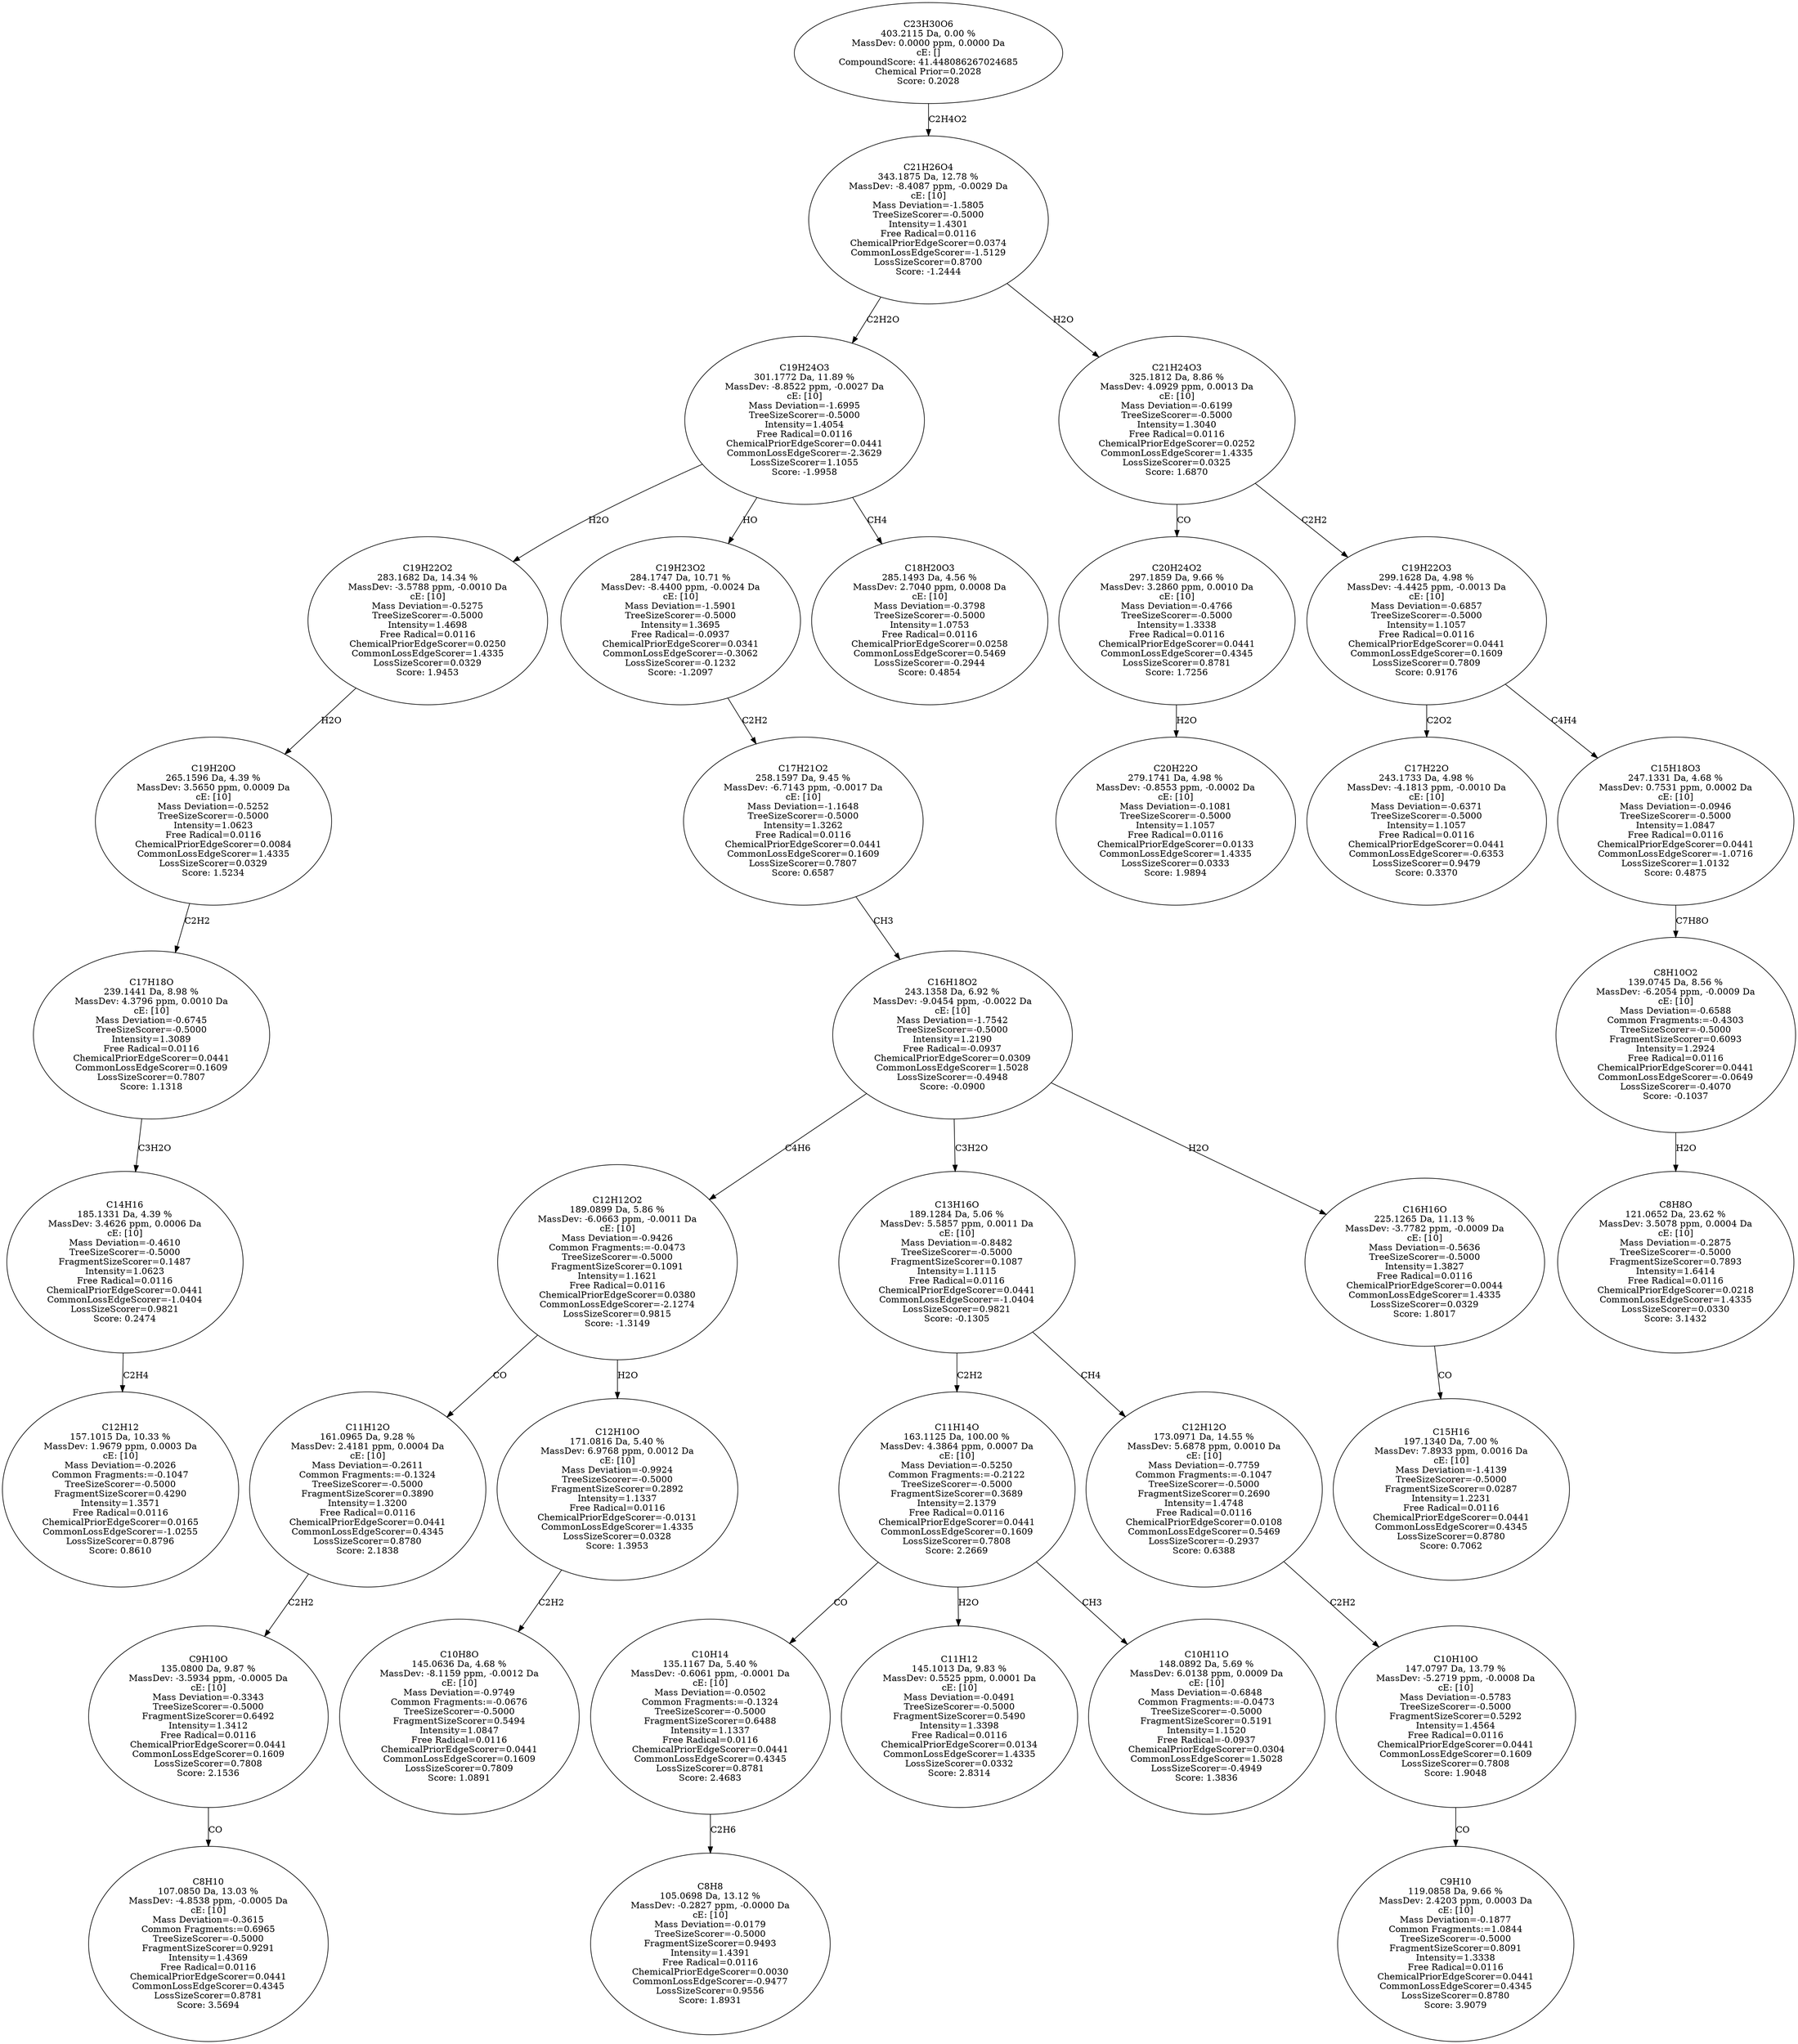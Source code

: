 strict digraph {
v1 [label="C12H12\n157.1015 Da, 10.33 %\nMassDev: 1.9679 ppm, 0.0003 Da\ncE: [10]\nMass Deviation=-0.2026\nCommon Fragments:=-0.1047\nTreeSizeScorer=-0.5000\nFragmentSizeScorer=0.4290\nIntensity=1.3571\nFree Radical=0.0116\nChemicalPriorEdgeScorer=0.0165\nCommonLossEdgeScorer=-1.0255\nLossSizeScorer=0.8796\nScore: 0.8610"];
v2 [label="C14H16\n185.1331 Da, 4.39 %\nMassDev: 3.4626 ppm, 0.0006 Da\ncE: [10]\nMass Deviation=-0.4610\nTreeSizeScorer=-0.5000\nFragmentSizeScorer=0.1487\nIntensity=1.0623\nFree Radical=0.0116\nChemicalPriorEdgeScorer=0.0441\nCommonLossEdgeScorer=-1.0404\nLossSizeScorer=0.9821\nScore: 0.2474"];
v3 [label="C17H18O\n239.1441 Da, 8.98 %\nMassDev: 4.3796 ppm, 0.0010 Da\ncE: [10]\nMass Deviation=-0.6745\nTreeSizeScorer=-0.5000\nIntensity=1.3089\nFree Radical=0.0116\nChemicalPriorEdgeScorer=0.0441\nCommonLossEdgeScorer=0.1609\nLossSizeScorer=0.7807\nScore: 1.1318"];
v4 [label="C19H20O\n265.1596 Da, 4.39 %\nMassDev: 3.5650 ppm, 0.0009 Da\ncE: [10]\nMass Deviation=-0.5252\nTreeSizeScorer=-0.5000\nIntensity=1.0623\nFree Radical=0.0116\nChemicalPriorEdgeScorer=0.0084\nCommonLossEdgeScorer=1.4335\nLossSizeScorer=0.0329\nScore: 1.5234"];
v5 [label="C19H22O2\n283.1682 Da, 14.34 %\nMassDev: -3.5788 ppm, -0.0010 Da\ncE: [10]\nMass Deviation=-0.5275\nTreeSizeScorer=-0.5000\nIntensity=1.4698\nFree Radical=0.0116\nChemicalPriorEdgeScorer=0.0250\nCommonLossEdgeScorer=1.4335\nLossSizeScorer=0.0329\nScore: 1.9453"];
v6 [label="C8H10\n107.0850 Da, 13.03 %\nMassDev: -4.8538 ppm, -0.0005 Da\ncE: [10]\nMass Deviation=-0.3615\nCommon Fragments:=0.6965\nTreeSizeScorer=-0.5000\nFragmentSizeScorer=0.9291\nIntensity=1.4369\nFree Radical=0.0116\nChemicalPriorEdgeScorer=0.0441\nCommonLossEdgeScorer=0.4345\nLossSizeScorer=0.8781\nScore: 3.5694"];
v7 [label="C9H10O\n135.0800 Da, 9.87 %\nMassDev: -3.5934 ppm, -0.0005 Da\ncE: [10]\nMass Deviation=-0.3343\nTreeSizeScorer=-0.5000\nFragmentSizeScorer=0.6492\nIntensity=1.3412\nFree Radical=0.0116\nChemicalPriorEdgeScorer=0.0441\nCommonLossEdgeScorer=0.1609\nLossSizeScorer=0.7808\nScore: 2.1536"];
v8 [label="C11H12O\n161.0965 Da, 9.28 %\nMassDev: 2.4181 ppm, 0.0004 Da\ncE: [10]\nMass Deviation=-0.2611\nCommon Fragments:=-0.1324\nTreeSizeScorer=-0.5000\nFragmentSizeScorer=0.3890\nIntensity=1.3200\nFree Radical=0.0116\nChemicalPriorEdgeScorer=0.0441\nCommonLossEdgeScorer=0.4345\nLossSizeScorer=0.8780\nScore: 2.1838"];
v9 [label="C10H8O\n145.0636 Da, 4.68 %\nMassDev: -8.1159 ppm, -0.0012 Da\ncE: [10]\nMass Deviation=-0.9749\nCommon Fragments:=-0.0676\nTreeSizeScorer=-0.5000\nFragmentSizeScorer=0.5494\nIntensity=1.0847\nFree Radical=0.0116\nChemicalPriorEdgeScorer=0.0441\nCommonLossEdgeScorer=0.1609\nLossSizeScorer=0.7809\nScore: 1.0891"];
v10 [label="C12H10O\n171.0816 Da, 5.40 %\nMassDev: 6.9768 ppm, 0.0012 Da\ncE: [10]\nMass Deviation=-0.9924\nTreeSizeScorer=-0.5000\nFragmentSizeScorer=0.2892\nIntensity=1.1337\nFree Radical=0.0116\nChemicalPriorEdgeScorer=-0.0131\nCommonLossEdgeScorer=1.4335\nLossSizeScorer=0.0328\nScore: 1.3953"];
v11 [label="C12H12O2\n189.0899 Da, 5.86 %\nMassDev: -6.0663 ppm, -0.0011 Da\ncE: [10]\nMass Deviation=-0.9426\nCommon Fragments:=-0.0473\nTreeSizeScorer=-0.5000\nFragmentSizeScorer=0.1091\nIntensity=1.1621\nFree Radical=0.0116\nChemicalPriorEdgeScorer=0.0380\nCommonLossEdgeScorer=-2.1274\nLossSizeScorer=0.9815\nScore: -1.3149"];
v12 [label="C8H8\n105.0698 Da, 13.12 %\nMassDev: -0.2827 ppm, -0.0000 Da\ncE: [10]\nMass Deviation=-0.0179\nTreeSizeScorer=-0.5000\nFragmentSizeScorer=0.9493\nIntensity=1.4391\nFree Radical=0.0116\nChemicalPriorEdgeScorer=0.0030\nCommonLossEdgeScorer=-0.9477\nLossSizeScorer=0.9556\nScore: 1.8931"];
v13 [label="C10H14\n135.1167 Da, 5.40 %\nMassDev: -0.6061 ppm, -0.0001 Da\ncE: [10]\nMass Deviation=-0.0502\nCommon Fragments:=-0.1324\nTreeSizeScorer=-0.5000\nFragmentSizeScorer=0.6488\nIntensity=1.1337\nFree Radical=0.0116\nChemicalPriorEdgeScorer=0.0441\nCommonLossEdgeScorer=0.4345\nLossSizeScorer=0.8781\nScore: 2.4683"];
v14 [label="C11H12\n145.1013 Da, 9.83 %\nMassDev: 0.5525 ppm, 0.0001 Da\ncE: [10]\nMass Deviation=-0.0491\nTreeSizeScorer=-0.5000\nFragmentSizeScorer=0.5490\nIntensity=1.3398\nFree Radical=0.0116\nChemicalPriorEdgeScorer=0.0134\nCommonLossEdgeScorer=1.4335\nLossSizeScorer=0.0332\nScore: 2.8314"];
v15 [label="C10H11O\n148.0892 Da, 5.69 %\nMassDev: 6.0138 ppm, 0.0009 Da\ncE: [10]\nMass Deviation=-0.6848\nCommon Fragments:=-0.0473\nTreeSizeScorer=-0.5000\nFragmentSizeScorer=0.5191\nIntensity=1.1520\nFree Radical=-0.0937\nChemicalPriorEdgeScorer=0.0304\nCommonLossEdgeScorer=1.5028\nLossSizeScorer=-0.4949\nScore: 1.3836"];
v16 [label="C11H14O\n163.1125 Da, 100.00 %\nMassDev: 4.3864 ppm, 0.0007 Da\ncE: [10]\nMass Deviation=-0.5250\nCommon Fragments:=-0.2122\nTreeSizeScorer=-0.5000\nFragmentSizeScorer=0.3689\nIntensity=2.1379\nFree Radical=0.0116\nChemicalPriorEdgeScorer=0.0441\nCommonLossEdgeScorer=0.1609\nLossSizeScorer=0.7808\nScore: 2.2669"];
v17 [label="C9H10\n119.0858 Da, 9.66 %\nMassDev: 2.4203 ppm, 0.0003 Da\ncE: [10]\nMass Deviation=-0.1877\nCommon Fragments:=1.0844\nTreeSizeScorer=-0.5000\nFragmentSizeScorer=0.8091\nIntensity=1.3338\nFree Radical=0.0116\nChemicalPriorEdgeScorer=0.0441\nCommonLossEdgeScorer=0.4345\nLossSizeScorer=0.8780\nScore: 3.9079"];
v18 [label="C10H10O\n147.0797 Da, 13.79 %\nMassDev: -5.2719 ppm, -0.0008 Da\ncE: [10]\nMass Deviation=-0.5783\nTreeSizeScorer=-0.5000\nFragmentSizeScorer=0.5292\nIntensity=1.4564\nFree Radical=0.0116\nChemicalPriorEdgeScorer=0.0441\nCommonLossEdgeScorer=0.1609\nLossSizeScorer=0.7808\nScore: 1.9048"];
v19 [label="C12H12O\n173.0971 Da, 14.55 %\nMassDev: 5.6878 ppm, 0.0010 Da\ncE: [10]\nMass Deviation=-0.7759\nCommon Fragments:=-0.1047\nTreeSizeScorer=-0.5000\nFragmentSizeScorer=0.2690\nIntensity=1.4748\nFree Radical=0.0116\nChemicalPriorEdgeScorer=0.0108\nCommonLossEdgeScorer=0.5469\nLossSizeScorer=-0.2937\nScore: 0.6388"];
v20 [label="C13H16O\n189.1284 Da, 5.06 %\nMassDev: 5.5857 ppm, 0.0011 Da\ncE: [10]\nMass Deviation=-0.8482\nTreeSizeScorer=-0.5000\nFragmentSizeScorer=0.1087\nIntensity=1.1115\nFree Radical=0.0116\nChemicalPriorEdgeScorer=0.0441\nCommonLossEdgeScorer=-1.0404\nLossSizeScorer=0.9821\nScore: -0.1305"];
v21 [label="C15H16\n197.1340 Da, 7.00 %\nMassDev: 7.8933 ppm, 0.0016 Da\ncE: [10]\nMass Deviation=-1.4139\nTreeSizeScorer=-0.5000\nFragmentSizeScorer=0.0287\nIntensity=1.2231\nFree Radical=0.0116\nChemicalPriorEdgeScorer=0.0441\nCommonLossEdgeScorer=0.4345\nLossSizeScorer=0.8780\nScore: 0.7062"];
v22 [label="C16H16O\n225.1265 Da, 11.13 %\nMassDev: -3.7782 ppm, -0.0009 Da\ncE: [10]\nMass Deviation=-0.5636\nTreeSizeScorer=-0.5000\nIntensity=1.3827\nFree Radical=0.0116\nChemicalPriorEdgeScorer=0.0044\nCommonLossEdgeScorer=1.4335\nLossSizeScorer=0.0329\nScore: 1.8017"];
v23 [label="C16H18O2\n243.1358 Da, 6.92 %\nMassDev: -9.0454 ppm, -0.0022 Da\ncE: [10]\nMass Deviation=-1.7542\nTreeSizeScorer=-0.5000\nIntensity=1.2190\nFree Radical=-0.0937\nChemicalPriorEdgeScorer=0.0309\nCommonLossEdgeScorer=1.5028\nLossSizeScorer=-0.4948\nScore: -0.0900"];
v24 [label="C17H21O2\n258.1597 Da, 9.45 %\nMassDev: -6.7143 ppm, -0.0017 Da\ncE: [10]\nMass Deviation=-1.1648\nTreeSizeScorer=-0.5000\nIntensity=1.3262\nFree Radical=0.0116\nChemicalPriorEdgeScorer=0.0441\nCommonLossEdgeScorer=0.1609\nLossSizeScorer=0.7807\nScore: 0.6587"];
v25 [label="C19H23O2\n284.1747 Da, 10.71 %\nMassDev: -8.4400 ppm, -0.0024 Da\ncE: [10]\nMass Deviation=-1.5901\nTreeSizeScorer=-0.5000\nIntensity=1.3695\nFree Radical=-0.0937\nChemicalPriorEdgeScorer=0.0341\nCommonLossEdgeScorer=-0.3062\nLossSizeScorer=-0.1232\nScore: -1.2097"];
v26 [label="C18H20O3\n285.1493 Da, 4.56 %\nMassDev: 2.7040 ppm, 0.0008 Da\ncE: [10]\nMass Deviation=-0.3798\nTreeSizeScorer=-0.5000\nIntensity=1.0753\nFree Radical=0.0116\nChemicalPriorEdgeScorer=0.0258\nCommonLossEdgeScorer=0.5469\nLossSizeScorer=-0.2944\nScore: 0.4854"];
v27 [label="C19H24O3\n301.1772 Da, 11.89 %\nMassDev: -8.8522 ppm, -0.0027 Da\ncE: [10]\nMass Deviation=-1.6995\nTreeSizeScorer=-0.5000\nIntensity=1.4054\nFree Radical=0.0116\nChemicalPriorEdgeScorer=0.0441\nCommonLossEdgeScorer=-2.3629\nLossSizeScorer=1.1055\nScore: -1.9958"];
v28 [label="C20H22O\n279.1741 Da, 4.98 %\nMassDev: -0.8553 ppm, -0.0002 Da\ncE: [10]\nMass Deviation=-0.1081\nTreeSizeScorer=-0.5000\nIntensity=1.1057\nFree Radical=0.0116\nChemicalPriorEdgeScorer=0.0133\nCommonLossEdgeScorer=1.4335\nLossSizeScorer=0.0333\nScore: 1.9894"];
v29 [label="C20H24O2\n297.1859 Da, 9.66 %\nMassDev: 3.2860 ppm, 0.0010 Da\ncE: [10]\nMass Deviation=-0.4766\nTreeSizeScorer=-0.5000\nIntensity=1.3338\nFree Radical=0.0116\nChemicalPriorEdgeScorer=0.0441\nCommonLossEdgeScorer=0.4345\nLossSizeScorer=0.8781\nScore: 1.7256"];
v30 [label="C17H22O\n243.1733 Da, 4.98 %\nMassDev: -4.1813 ppm, -0.0010 Da\ncE: [10]\nMass Deviation=-0.6371\nTreeSizeScorer=-0.5000\nIntensity=1.1057\nFree Radical=0.0116\nChemicalPriorEdgeScorer=0.0441\nCommonLossEdgeScorer=-0.6353\nLossSizeScorer=0.9479\nScore: 0.3370"];
v31 [label="C8H8O\n121.0652 Da, 23.62 %\nMassDev: 3.5078 ppm, 0.0004 Da\ncE: [10]\nMass Deviation=-0.2875\nTreeSizeScorer=-0.5000\nFragmentSizeScorer=0.7893\nIntensity=1.6414\nFree Radical=0.0116\nChemicalPriorEdgeScorer=0.0218\nCommonLossEdgeScorer=1.4335\nLossSizeScorer=0.0330\nScore: 3.1432"];
v32 [label="C8H10O2\n139.0745 Da, 8.56 %\nMassDev: -6.2054 ppm, -0.0009 Da\ncE: [10]\nMass Deviation=-0.6588\nCommon Fragments:=-0.4303\nTreeSizeScorer=-0.5000\nFragmentSizeScorer=0.6093\nIntensity=1.2924\nFree Radical=0.0116\nChemicalPriorEdgeScorer=0.0441\nCommonLossEdgeScorer=-0.0649\nLossSizeScorer=-0.4070\nScore: -0.1037"];
v33 [label="C15H18O3\n247.1331 Da, 4.68 %\nMassDev: 0.7531 ppm, 0.0002 Da\ncE: [10]\nMass Deviation=-0.0946\nTreeSizeScorer=-0.5000\nIntensity=1.0847\nFree Radical=0.0116\nChemicalPriorEdgeScorer=0.0441\nCommonLossEdgeScorer=-1.0716\nLossSizeScorer=1.0132\nScore: 0.4875"];
v34 [label="C19H22O3\n299.1628 Da, 4.98 %\nMassDev: -4.4425 ppm, -0.0013 Da\ncE: [10]\nMass Deviation=-0.6857\nTreeSizeScorer=-0.5000\nIntensity=1.1057\nFree Radical=0.0116\nChemicalPriorEdgeScorer=0.0441\nCommonLossEdgeScorer=0.1609\nLossSizeScorer=0.7809\nScore: 0.9176"];
v35 [label="C21H24O3\n325.1812 Da, 8.86 %\nMassDev: 4.0929 ppm, 0.0013 Da\ncE: [10]\nMass Deviation=-0.6199\nTreeSizeScorer=-0.5000\nIntensity=1.3040\nFree Radical=0.0116\nChemicalPriorEdgeScorer=0.0252\nCommonLossEdgeScorer=1.4335\nLossSizeScorer=0.0325\nScore: 1.6870"];
v36 [label="C21H26O4\n343.1875 Da, 12.78 %\nMassDev: -8.4087 ppm, -0.0029 Da\ncE: [10]\nMass Deviation=-1.5805\nTreeSizeScorer=-0.5000\nIntensity=1.4301\nFree Radical=0.0116\nChemicalPriorEdgeScorer=0.0374\nCommonLossEdgeScorer=-1.5129\nLossSizeScorer=0.8700\nScore: -1.2444"];
v37 [label="C23H30O6\n403.2115 Da, 0.00 %\nMassDev: 0.0000 ppm, 0.0000 Da\ncE: []\nCompoundScore: 41.448086267024685\nChemical Prior=0.2028\nScore: 0.2028"];
v2 -> v1 [label="C2H4"];
v3 -> v2 [label="C3H2O"];
v4 -> v3 [label="C2H2"];
v5 -> v4 [label="H2O"];
v27 -> v5 [label="H2O"];
v7 -> v6 [label="CO"];
v8 -> v7 [label="C2H2"];
v11 -> v8 [label="CO"];
v10 -> v9 [label="C2H2"];
v11 -> v10 [label="H2O"];
v23 -> v11 [label="C4H6"];
v13 -> v12 [label="C2H6"];
v16 -> v13 [label="CO"];
v16 -> v14 [label="H2O"];
v16 -> v15 [label="CH3"];
v20 -> v16 [label="C2H2"];
v18 -> v17 [label="CO"];
v19 -> v18 [label="C2H2"];
v20 -> v19 [label="CH4"];
v23 -> v20 [label="C3H2O"];
v22 -> v21 [label="CO"];
v23 -> v22 [label="H2O"];
v24 -> v23 [label="CH3"];
v25 -> v24 [label="C2H2"];
v27 -> v25 [label="HO"];
v27 -> v26 [label="CH4"];
v36 -> v27 [label="C2H2O"];
v29 -> v28 [label="H2O"];
v35 -> v29 [label="CO"];
v34 -> v30 [label="C2O2"];
v32 -> v31 [label="H2O"];
v33 -> v32 [label="C7H8O"];
v34 -> v33 [label="C4H4"];
v35 -> v34 [label="C2H2"];
v36 -> v35 [label="H2O"];
v37 -> v36 [label="C2H4O2"];
}